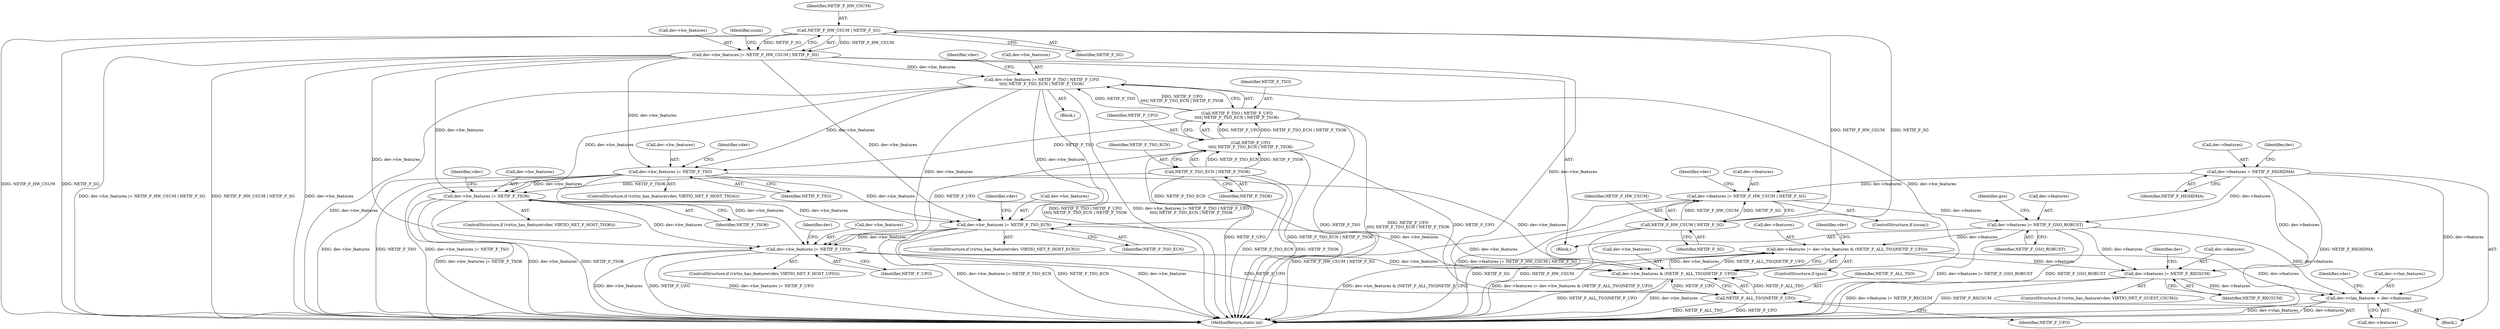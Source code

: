 digraph "0_linux_48900cb6af4282fa0fb6ff4d72a81aa3dadb5c39@pointer" {
"1000304" [label="(Call,dev->features |= NETIF_F_RXCSUM)"];
"1000289" [label="(Call,dev->features |= dev->hw_features & (NETIF_F_ALL_TSO|NETIF_F_UFO))"];
"1000282" [label="(Call,dev->features |= NETIF_F_GSO_ROBUST)"];
"1000192" [label="(Call,dev->features = NETIF_F_HIGHDMA)"];
"1000223" [label="(Call,dev->features |= NETIF_F_HW_CSUM | NETIF_F_SG)"];
"1000227" [label="(Call,NETIF_F_HW_CSUM | NETIF_F_SG)"];
"1000218" [label="(Call,NETIF_F_HW_CSUM | NETIF_F_SG)"];
"1000293" [label="(Call,dev->hw_features & (NETIF_F_ALL_TSO|NETIF_F_UFO))"];
"1000259" [label="(Call,dev->hw_features |= NETIF_F_TSO6)"];
"1000250" [label="(Call,dev->hw_features |= NETIF_F_TSO)"];
"1000235" [label="(Call,dev->hw_features |= NETIF_F_TSO | NETIF_F_UFO\n\t\t\t\t| NETIF_F_TSO_ECN | NETIF_F_TSO6)"];
"1000214" [label="(Call,dev->hw_features |= NETIF_F_HW_CSUM | NETIF_F_SG)"];
"1000239" [label="(Call,NETIF_F_TSO | NETIF_F_UFO\n\t\t\t\t| NETIF_F_TSO_ECN | NETIF_F_TSO6)"];
"1000241" [label="(Call,NETIF_F_UFO\n\t\t\t\t| NETIF_F_TSO_ECN | NETIF_F_TSO6)"];
"1000243" [label="(Call,NETIF_F_TSO_ECN | NETIF_F_TSO6)"];
"1000268" [label="(Call,dev->hw_features |= NETIF_F_TSO_ECN)"];
"1000277" [label="(Call,dev->hw_features |= NETIF_F_UFO)"];
"1000297" [label="(Call,NETIF_F_ALL_TSO|NETIF_F_UFO)"];
"1000309" [label="(Call,dev->vlan_features = dev->features)"];
"1000284" [label="(Identifier,dev)"];
"1000304" [label="(Call,dev->features |= NETIF_F_RXCSUM)"];
"1000199" [label="(Identifier,dev)"];
"1000246" [label="(ControlStructure,if (virtio_has_feature(vdev, VIRTIO_NET_F_HOST_TSO4)))"];
"1000250" [label="(Call,dev->hw_features |= NETIF_F_TSO)"];
"1000277" [label="(Call,dev->hw_features |= NETIF_F_UFO)"];
"1000251" [label="(Call,dev->hw_features)"];
"1000311" [label="(Identifier,dev)"];
"1000241" [label="(Call,NETIF_F_UFO\n\t\t\t\t| NETIF_F_TSO_ECN | NETIF_F_TSO6)"];
"1000227" [label="(Call,NETIF_F_HW_CSUM | NETIF_F_SG)"];
"1000220" [label="(Identifier,NETIF_F_SG)"];
"1000288" [label="(Identifier,gso)"];
"1000282" [label="(Call,dev->features |= NETIF_F_GSO_ROBUST)"];
"1000263" [label="(Identifier,NETIF_F_TSO6)"];
"1000223" [label="(Call,dev->features |= NETIF_F_HW_CSUM | NETIF_F_SG)"];
"1000283" [label="(Call,dev->features)"];
"1000273" [label="(ControlStructure,if (virtio_has_feature(vdev, VIRTIO_NET_F_HOST_UFO)))"];
"1000232" [label="(Identifier,vdev)"];
"1000269" [label="(Call,dev->hw_features)"];
"1000305" [label="(Call,dev->features)"];
"1000224" [label="(Call,dev->features)"];
"1000214" [label="(Call,dev->hw_features |= NETIF_F_HW_CSUM | NETIF_F_SG)"];
"1000255" [label="(ControlStructure,if (virtio_has_feature(vdev, VIRTIO_NET_F_HOST_TSO6)))"];
"1000281" [label="(Identifier,NETIF_F_UFO)"];
"1000275" [label="(Identifier,vdev)"];
"1000299" [label="(Identifier,NETIF_F_UFO)"];
"1000294" [label="(Call,dev->hw_features)"];
"1000239" [label="(Call,NETIF_F_TSO | NETIF_F_UFO\n\t\t\t\t| NETIF_F_TSO_ECN | NETIF_F_TSO6)"];
"1000213" [label="(Block,)"];
"1000235" [label="(Call,dev->hw_features |= NETIF_F_TSO | NETIF_F_UFO\n\t\t\t\t| NETIF_F_TSO_ECN | NETIF_F_TSO6)"];
"1000228" [label="(Identifier,NETIF_F_HW_CSUM)"];
"1000218" [label="(Call,NETIF_F_HW_CSUM | NETIF_F_SG)"];
"1000289" [label="(Call,dev->features |= dev->hw_features & (NETIF_F_ALL_TSO|NETIF_F_UFO))"];
"1000215" [label="(Call,dev->hw_features)"];
"1000297" [label="(Call,NETIF_F_ALL_TSO|NETIF_F_UFO)"];
"1000266" [label="(Identifier,vdev)"];
"1000118" [label="(Block,)"];
"1000219" [label="(Identifier,NETIF_F_HW_CSUM)"];
"1000257" [label="(Identifier,vdev)"];
"1000236" [label="(Call,dev->hw_features)"];
"1000302" [label="(Identifier,vdev)"];
"1000222" [label="(Identifier,csum)"];
"1000254" [label="(Identifier,NETIF_F_TSO)"];
"1000318" [label="(Identifier,vdev)"];
"1000196" [label="(Identifier,NETIF_F_HIGHDMA)"];
"1000293" [label="(Call,dev->hw_features & (NETIF_F_ALL_TSO|NETIF_F_UFO))"];
"1000248" [label="(Identifier,vdev)"];
"1000308" [label="(Identifier,NETIF_F_RXCSUM)"];
"1000260" [label="(Call,dev->hw_features)"];
"1000287" [label="(ControlStructure,if (gso))"];
"1000300" [label="(ControlStructure,if (virtio_has_feature(vdev, VIRTIO_NET_F_GUEST_CSUM)))"];
"1000309" [label="(Call,dev->vlan_features = dev->features)"];
"1000193" [label="(Call,dev->features)"];
"1000272" [label="(Identifier,NETIF_F_TSO_ECN)"];
"1000244" [label="(Identifier,NETIF_F_TSO_ECN)"];
"1000313" [label="(Call,dev->features)"];
"1000192" [label="(Call,dev->features = NETIF_F_HIGHDMA)"];
"1000240" [label="(Identifier,NETIF_F_TSO)"];
"1000234" [label="(Block,)"];
"1000268" [label="(Call,dev->hw_features |= NETIF_F_TSO_ECN)"];
"1000221" [label="(ControlStructure,if (csum))"];
"1000638" [label="(MethodReturn,static int)"];
"1000264" [label="(ControlStructure,if (virtio_has_feature(vdev, VIRTIO_NET_F_HOST_ECN)))"];
"1000245" [label="(Identifier,NETIF_F_TSO6)"];
"1000278" [label="(Call,dev->hw_features)"];
"1000242" [label="(Identifier,NETIF_F_UFO)"];
"1000243" [label="(Call,NETIF_F_TSO_ECN | NETIF_F_TSO6)"];
"1000229" [label="(Identifier,NETIF_F_SG)"];
"1000310" [label="(Call,dev->vlan_features)"];
"1000298" [label="(Identifier,NETIF_F_ALL_TSO)"];
"1000259" [label="(Call,dev->hw_features |= NETIF_F_TSO6)"];
"1000286" [label="(Identifier,NETIF_F_GSO_ROBUST)"];
"1000290" [label="(Call,dev->features)"];
"1000304" -> "1000300"  [label="AST: "];
"1000304" -> "1000308"  [label="CFG: "];
"1000305" -> "1000304"  [label="AST: "];
"1000308" -> "1000304"  [label="AST: "];
"1000311" -> "1000304"  [label="CFG: "];
"1000304" -> "1000638"  [label="DDG: dev->features |= NETIF_F_RXCSUM"];
"1000304" -> "1000638"  [label="DDG: NETIF_F_RXCSUM"];
"1000289" -> "1000304"  [label="DDG: dev->features"];
"1000192" -> "1000304"  [label="DDG: dev->features"];
"1000282" -> "1000304"  [label="DDG: dev->features"];
"1000304" -> "1000309"  [label="DDG: dev->features"];
"1000289" -> "1000287"  [label="AST: "];
"1000289" -> "1000293"  [label="CFG: "];
"1000290" -> "1000289"  [label="AST: "];
"1000293" -> "1000289"  [label="AST: "];
"1000302" -> "1000289"  [label="CFG: "];
"1000289" -> "1000638"  [label="DDG: dev->hw_features & (NETIF_F_ALL_TSO|NETIF_F_UFO)"];
"1000289" -> "1000638"  [label="DDG: dev->features |= dev->hw_features & (NETIF_F_ALL_TSO|NETIF_F_UFO)"];
"1000282" -> "1000289"  [label="DDG: dev->features"];
"1000293" -> "1000289"  [label="DDG: dev->hw_features"];
"1000293" -> "1000289"  [label="DDG: NETIF_F_ALL_TSO|NETIF_F_UFO"];
"1000289" -> "1000309"  [label="DDG: dev->features"];
"1000282" -> "1000213"  [label="AST: "];
"1000282" -> "1000286"  [label="CFG: "];
"1000283" -> "1000282"  [label="AST: "];
"1000286" -> "1000282"  [label="AST: "];
"1000288" -> "1000282"  [label="CFG: "];
"1000282" -> "1000638"  [label="DDG: NETIF_F_GSO_ROBUST"];
"1000282" -> "1000638"  [label="DDG: dev->features |= NETIF_F_GSO_ROBUST"];
"1000192" -> "1000282"  [label="DDG: dev->features"];
"1000223" -> "1000282"  [label="DDG: dev->features"];
"1000282" -> "1000309"  [label="DDG: dev->features"];
"1000192" -> "1000118"  [label="AST: "];
"1000192" -> "1000196"  [label="CFG: "];
"1000193" -> "1000192"  [label="AST: "];
"1000196" -> "1000192"  [label="AST: "];
"1000199" -> "1000192"  [label="CFG: "];
"1000192" -> "1000638"  [label="DDG: NETIF_F_HIGHDMA"];
"1000192" -> "1000223"  [label="DDG: dev->features"];
"1000192" -> "1000309"  [label="DDG: dev->features"];
"1000223" -> "1000221"  [label="AST: "];
"1000223" -> "1000227"  [label="CFG: "];
"1000224" -> "1000223"  [label="AST: "];
"1000227" -> "1000223"  [label="AST: "];
"1000232" -> "1000223"  [label="CFG: "];
"1000223" -> "1000638"  [label="DDG: NETIF_F_HW_CSUM | NETIF_F_SG"];
"1000223" -> "1000638"  [label="DDG: dev->features |= NETIF_F_HW_CSUM | NETIF_F_SG"];
"1000227" -> "1000223"  [label="DDG: NETIF_F_HW_CSUM"];
"1000227" -> "1000223"  [label="DDG: NETIF_F_SG"];
"1000227" -> "1000229"  [label="CFG: "];
"1000228" -> "1000227"  [label="AST: "];
"1000229" -> "1000227"  [label="AST: "];
"1000227" -> "1000638"  [label="DDG: NETIF_F_HW_CSUM"];
"1000227" -> "1000638"  [label="DDG: NETIF_F_SG"];
"1000218" -> "1000227"  [label="DDG: NETIF_F_HW_CSUM"];
"1000218" -> "1000227"  [label="DDG: NETIF_F_SG"];
"1000218" -> "1000214"  [label="AST: "];
"1000218" -> "1000220"  [label="CFG: "];
"1000219" -> "1000218"  [label="AST: "];
"1000220" -> "1000218"  [label="AST: "];
"1000214" -> "1000218"  [label="CFG: "];
"1000218" -> "1000638"  [label="DDG: NETIF_F_HW_CSUM"];
"1000218" -> "1000638"  [label="DDG: NETIF_F_SG"];
"1000218" -> "1000214"  [label="DDG: NETIF_F_HW_CSUM"];
"1000218" -> "1000214"  [label="DDG: NETIF_F_SG"];
"1000293" -> "1000297"  [label="CFG: "];
"1000294" -> "1000293"  [label="AST: "];
"1000297" -> "1000293"  [label="AST: "];
"1000293" -> "1000638"  [label="DDG: dev->hw_features"];
"1000293" -> "1000638"  [label="DDG: NETIF_F_ALL_TSO|NETIF_F_UFO"];
"1000259" -> "1000293"  [label="DDG: dev->hw_features"];
"1000250" -> "1000293"  [label="DDG: dev->hw_features"];
"1000235" -> "1000293"  [label="DDG: dev->hw_features"];
"1000268" -> "1000293"  [label="DDG: dev->hw_features"];
"1000277" -> "1000293"  [label="DDG: dev->hw_features"];
"1000214" -> "1000293"  [label="DDG: dev->hw_features"];
"1000297" -> "1000293"  [label="DDG: NETIF_F_ALL_TSO"];
"1000297" -> "1000293"  [label="DDG: NETIF_F_UFO"];
"1000259" -> "1000255"  [label="AST: "];
"1000259" -> "1000263"  [label="CFG: "];
"1000260" -> "1000259"  [label="AST: "];
"1000263" -> "1000259"  [label="AST: "];
"1000266" -> "1000259"  [label="CFG: "];
"1000259" -> "1000638"  [label="DDG: dev->hw_features |= NETIF_F_TSO6"];
"1000259" -> "1000638"  [label="DDG: dev->hw_features"];
"1000259" -> "1000638"  [label="DDG: NETIF_F_TSO6"];
"1000250" -> "1000259"  [label="DDG: dev->hw_features"];
"1000235" -> "1000259"  [label="DDG: dev->hw_features"];
"1000214" -> "1000259"  [label="DDG: dev->hw_features"];
"1000243" -> "1000259"  [label="DDG: NETIF_F_TSO6"];
"1000259" -> "1000268"  [label="DDG: dev->hw_features"];
"1000259" -> "1000277"  [label="DDG: dev->hw_features"];
"1000250" -> "1000246"  [label="AST: "];
"1000250" -> "1000254"  [label="CFG: "];
"1000251" -> "1000250"  [label="AST: "];
"1000254" -> "1000250"  [label="AST: "];
"1000257" -> "1000250"  [label="CFG: "];
"1000250" -> "1000638"  [label="DDG: dev->hw_features"];
"1000250" -> "1000638"  [label="DDG: NETIF_F_TSO"];
"1000250" -> "1000638"  [label="DDG: dev->hw_features |= NETIF_F_TSO"];
"1000235" -> "1000250"  [label="DDG: dev->hw_features"];
"1000214" -> "1000250"  [label="DDG: dev->hw_features"];
"1000239" -> "1000250"  [label="DDG: NETIF_F_TSO"];
"1000250" -> "1000268"  [label="DDG: dev->hw_features"];
"1000250" -> "1000277"  [label="DDG: dev->hw_features"];
"1000235" -> "1000234"  [label="AST: "];
"1000235" -> "1000239"  [label="CFG: "];
"1000236" -> "1000235"  [label="AST: "];
"1000239" -> "1000235"  [label="AST: "];
"1000248" -> "1000235"  [label="CFG: "];
"1000235" -> "1000638"  [label="DDG: dev->hw_features"];
"1000235" -> "1000638"  [label="DDG: NETIF_F_TSO | NETIF_F_UFO\n\t\t\t\t| NETIF_F_TSO_ECN | NETIF_F_TSO6"];
"1000235" -> "1000638"  [label="DDG: dev->hw_features |= NETIF_F_TSO | NETIF_F_UFO\n\t\t\t\t| NETIF_F_TSO_ECN | NETIF_F_TSO6"];
"1000214" -> "1000235"  [label="DDG: dev->hw_features"];
"1000239" -> "1000235"  [label="DDG: NETIF_F_TSO"];
"1000239" -> "1000235"  [label="DDG: NETIF_F_UFO\n\t\t\t\t| NETIF_F_TSO_ECN | NETIF_F_TSO6"];
"1000235" -> "1000268"  [label="DDG: dev->hw_features"];
"1000235" -> "1000277"  [label="DDG: dev->hw_features"];
"1000214" -> "1000213"  [label="AST: "];
"1000215" -> "1000214"  [label="AST: "];
"1000222" -> "1000214"  [label="CFG: "];
"1000214" -> "1000638"  [label="DDG: dev->hw_features |= NETIF_F_HW_CSUM | NETIF_F_SG"];
"1000214" -> "1000638"  [label="DDG: NETIF_F_HW_CSUM | NETIF_F_SG"];
"1000214" -> "1000638"  [label="DDG: dev->hw_features"];
"1000214" -> "1000268"  [label="DDG: dev->hw_features"];
"1000214" -> "1000277"  [label="DDG: dev->hw_features"];
"1000239" -> "1000241"  [label="CFG: "];
"1000240" -> "1000239"  [label="AST: "];
"1000241" -> "1000239"  [label="AST: "];
"1000239" -> "1000638"  [label="DDG: NETIF_F_TSO"];
"1000239" -> "1000638"  [label="DDG: NETIF_F_UFO\n\t\t\t\t| NETIF_F_TSO_ECN | NETIF_F_TSO6"];
"1000241" -> "1000239"  [label="DDG: NETIF_F_UFO"];
"1000241" -> "1000239"  [label="DDG: NETIF_F_TSO_ECN | NETIF_F_TSO6"];
"1000241" -> "1000243"  [label="CFG: "];
"1000242" -> "1000241"  [label="AST: "];
"1000243" -> "1000241"  [label="AST: "];
"1000241" -> "1000638"  [label="DDG: NETIF_F_UFO"];
"1000241" -> "1000638"  [label="DDG: NETIF_F_TSO_ECN | NETIF_F_TSO6"];
"1000243" -> "1000241"  [label="DDG: NETIF_F_TSO_ECN"];
"1000243" -> "1000241"  [label="DDG: NETIF_F_TSO6"];
"1000241" -> "1000277"  [label="DDG: NETIF_F_UFO"];
"1000241" -> "1000297"  [label="DDG: NETIF_F_UFO"];
"1000243" -> "1000245"  [label="CFG: "];
"1000244" -> "1000243"  [label="AST: "];
"1000245" -> "1000243"  [label="AST: "];
"1000243" -> "1000638"  [label="DDG: NETIF_F_TSO_ECN"];
"1000243" -> "1000638"  [label="DDG: NETIF_F_TSO6"];
"1000243" -> "1000268"  [label="DDG: NETIF_F_TSO_ECN"];
"1000268" -> "1000264"  [label="AST: "];
"1000268" -> "1000272"  [label="CFG: "];
"1000269" -> "1000268"  [label="AST: "];
"1000272" -> "1000268"  [label="AST: "];
"1000275" -> "1000268"  [label="CFG: "];
"1000268" -> "1000638"  [label="DDG: dev->hw_features"];
"1000268" -> "1000638"  [label="DDG: dev->hw_features |= NETIF_F_TSO_ECN"];
"1000268" -> "1000638"  [label="DDG: NETIF_F_TSO_ECN"];
"1000268" -> "1000277"  [label="DDG: dev->hw_features"];
"1000277" -> "1000273"  [label="AST: "];
"1000277" -> "1000281"  [label="CFG: "];
"1000278" -> "1000277"  [label="AST: "];
"1000281" -> "1000277"  [label="AST: "];
"1000284" -> "1000277"  [label="CFG: "];
"1000277" -> "1000638"  [label="DDG: dev->hw_features"];
"1000277" -> "1000638"  [label="DDG: NETIF_F_UFO"];
"1000277" -> "1000638"  [label="DDG: dev->hw_features |= NETIF_F_UFO"];
"1000277" -> "1000297"  [label="DDG: NETIF_F_UFO"];
"1000297" -> "1000299"  [label="CFG: "];
"1000298" -> "1000297"  [label="AST: "];
"1000299" -> "1000297"  [label="AST: "];
"1000297" -> "1000638"  [label="DDG: NETIF_F_ALL_TSO"];
"1000297" -> "1000638"  [label="DDG: NETIF_F_UFO"];
"1000309" -> "1000118"  [label="AST: "];
"1000309" -> "1000313"  [label="CFG: "];
"1000310" -> "1000309"  [label="AST: "];
"1000313" -> "1000309"  [label="AST: "];
"1000318" -> "1000309"  [label="CFG: "];
"1000309" -> "1000638"  [label="DDG: dev->vlan_features"];
"1000309" -> "1000638"  [label="DDG: dev->features"];
}
